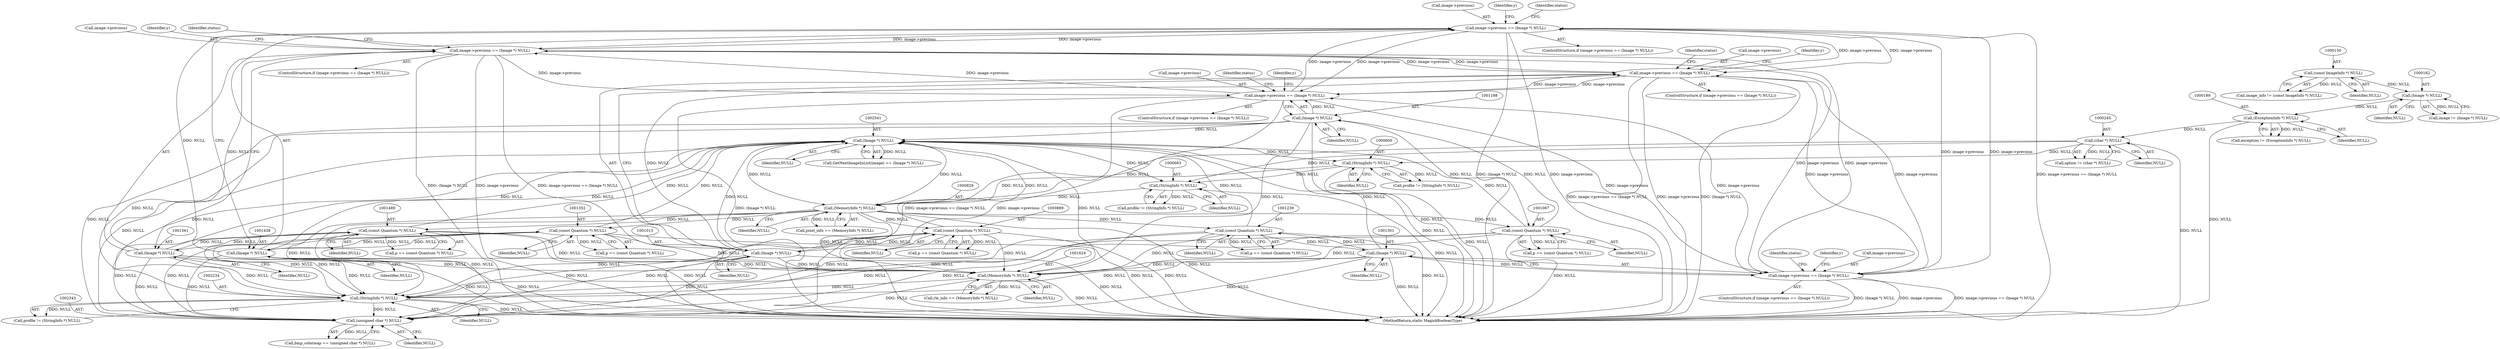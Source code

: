 digraph "0_ImageMagick_4cc6ec8a4197d4c008577127736bf7985d632323@pointer" {
"1001433" [label="(Call,image->previous == (Image *) NULL)"];
"1001556" [label="(Call,image->previous == (Image *) NULL)"];
"1001008" [label="(Call,image->previous == (Image *) NULL)"];
"1001183" [label="(Call,image->previous == (Image *) NULL)"];
"1001296" [label="(Call,image->previous == (Image *) NULL)"];
"1001433" [label="(Call,image->previous == (Image *) NULL)"];
"1001437" [label="(Call,(Image *) NULL)"];
"1001351" [label="(Call,(const Quantum *) NULL)"];
"1000828" [label="(Call,(MemoryInfo *) NULL)"];
"1002540" [label="(Call,(Image *) NULL)"];
"1002233" [label="(Call,(StringInfo *) NULL)"];
"1001187" [label="(Call,(Image *) NULL)"];
"1001066" [label="(Call,(const Quantum *) NULL)"];
"1001560" [label="(Call,(Image *) NULL)"];
"1001488" [label="(Call,(const Quantum *) NULL)"];
"1001012" [label="(Call,(Image *) NULL)"];
"1000888" [label="(Call,(const Quantum *) NULL)"];
"1001238" [label="(Call,(const Quantum *) NULL)"];
"1001300" [label="(Call,(Image *) NULL)"];
"1001623" [label="(Call,(MemoryInfo *) NULL)"];
"1002342" [label="(Call,(unsigned char *) NULL)"];
"1000662" [label="(Call,(StringInfo *) NULL)"];
"1000244" [label="(Call,(char *) NULL)"];
"1000188" [label="(Call,(ExceptionInfo *) NULL)"];
"1000161" [label="(Call,(Image *) NULL)"];
"1000149" [label="(Call,(const ImageInfo *) NULL)"];
"1000599" [label="(Call,(StringInfo *) NULL)"];
"1000830" [label="(Identifier,NULL)"];
"1002573" [label="(MethodReturn,static MagickBooleanType)"];
"1000660" [label="(Call,profile != (StringInfo *) NULL)"];
"1001349" [label="(Call,p == (const Quantum *) NULL)"];
"1000246" [label="(Identifier,NULL)"];
"1000597" [label="(Call,profile != (StringInfo *) NULL)"];
"1001488" [label="(Call,(const Quantum *) NULL)"];
"1001182" [label="(ControlStructure,if (image->previous == (Image *) NULL))"];
"1001017" [label="(Identifier,status)"];
"1001434" [label="(Call,image->previous)"];
"1002340" [label="(Call,bmp_colormap == (unsigned char *) NULL)"];
"1001335" [label="(Identifier,y)"];
"1002233" [label="(Call,(StringInfo *) NULL)"];
"1001621" [label="(Call,rle_info == (MemoryInfo *) NULL)"];
"1001192" [label="(Identifier,status)"];
"1001557" [label="(Call,image->previous)"];
"1001068" [label="(Identifier,NULL)"];
"1001064" [label="(Call,p == (const Quantum *) NULL)"];
"1001187" [label="(Call,(Image *) NULL)"];
"1000664" [label="(Identifier,NULL)"];
"1001189" [label="(Identifier,NULL)"];
"1001433" [label="(Call,image->previous == (Image *) NULL)"];
"1001472" [label="(Identifier,y)"];
"1001012" [label="(Call,(Image *) NULL)"];
"1001439" [label="(Identifier,NULL)"];
"1000151" [label="(Identifier,NULL)"];
"1000601" [label="(Identifier,NULL)"];
"1002542" [label="(Identifier,NULL)"];
"1000149" [label="(Call,(const ImageInfo *) NULL)"];
"1002537" [label="(Call,GetNextImageInList(image) == (Image *) NULL)"];
"1001490" [label="(Identifier,NULL)"];
"1001066" [label="(Call,(const Quantum *) NULL)"];
"1001238" [label="(Call,(const Quantum *) NULL)"];
"1001562" [label="(Identifier,NULL)"];
"1001353" [label="(Identifier,NULL)"];
"1001555" [label="(ControlStructure,if (image->previous == (Image *) NULL))"];
"1001236" [label="(Call,p == (const Quantum *) NULL)"];
"1001295" [label="(ControlStructure,if (image->previous == (Image *) NULL))"];
"1002344" [label="(Identifier,NULL)"];
"1000662" [label="(Call,(StringInfo *) NULL)"];
"1001432" [label="(ControlStructure,if (image->previous == (Image *) NULL))"];
"1000186" [label="(Call,exception != (ExceptionInfo *) NULL)"];
"1001008" [label="(Call,image->previous == (Image *) NULL)"];
"1001560" [label="(Call,(Image *) NULL)"];
"1001296" [label="(Call,image->previous == (Image *) NULL)"];
"1001050" [label="(Identifier,y)"];
"1002235" [label="(Identifier,NULL)"];
"1000890" [label="(Identifier,NULL)"];
"1001300" [label="(Call,(Image *) NULL)"];
"1001305" [label="(Identifier,status)"];
"1001556" [label="(Call,image->previous == (Image *) NULL)"];
"1001486" [label="(Call,p == (const Quantum *) NULL)"];
"1001240" [label="(Identifier,NULL)"];
"1000826" [label="(Call,pixel_info == (MemoryInfo *) NULL)"];
"1001442" [label="(Identifier,status)"];
"1002540" [label="(Call,(Image *) NULL)"];
"1000599" [label="(Call,(StringInfo *) NULL)"];
"1002342" [label="(Call,(unsigned char *) NULL)"];
"1000244" [label="(Call,(char *) NULL)"];
"1000159" [label="(Call,image != (Image *) NULL)"];
"1001184" [label="(Call,image->previous)"];
"1001623" [label="(Call,(MemoryInfo *) NULL)"];
"1001009" [label="(Call,image->previous)"];
"1000888" [label="(Call,(const Quantum *) NULL)"];
"1001625" [label="(Identifier,NULL)"];
"1000147" [label="(Call,image_info != (const ImageInfo *) NULL)"];
"1000242" [label="(Call,option != (char *) NULL)"];
"1001014" [label="(Identifier,NULL)"];
"1001222" [label="(Identifier,y)"];
"1001183" [label="(Call,image->previous == (Image *) NULL)"];
"1000190" [label="(Identifier,NULL)"];
"1001437" [label="(Call,(Image *) NULL)"];
"1001297" [label="(Call,image->previous)"];
"1001351" [label="(Call,(const Quantum *) NULL)"];
"1000886" [label="(Call,p == (const Quantum *) NULL)"];
"1000161" [label="(Call,(Image *) NULL)"];
"1000871" [label="(Identifier,y)"];
"1000163" [label="(Identifier,NULL)"];
"1001007" [label="(ControlStructure,if (image->previous == (Image *) NULL))"];
"1001302" [label="(Identifier,NULL)"];
"1001565" [label="(Identifier,status)"];
"1002231" [label="(Call,profile != (StringInfo *) NULL)"];
"1000188" [label="(Call,(ExceptionInfo *) NULL)"];
"1000828" [label="(Call,(MemoryInfo *) NULL)"];
"1001433" -> "1001432"  [label="AST: "];
"1001433" -> "1001437"  [label="CFG: "];
"1001434" -> "1001433"  [label="AST: "];
"1001437" -> "1001433"  [label="AST: "];
"1001442" -> "1001433"  [label="CFG: "];
"1001335" -> "1001433"  [label="CFG: "];
"1001433" -> "1002573"  [label="DDG: image->previous == (Image *) NULL"];
"1001433" -> "1002573"  [label="DDG: (Image *) NULL"];
"1001433" -> "1002573"  [label="DDG: image->previous"];
"1001433" -> "1001008"  [label="DDG: image->previous"];
"1001433" -> "1001183"  [label="DDG: image->previous"];
"1001433" -> "1001296"  [label="DDG: image->previous"];
"1001556" -> "1001433"  [label="DDG: image->previous"];
"1001008" -> "1001433"  [label="DDG: image->previous"];
"1001183" -> "1001433"  [label="DDG: image->previous"];
"1001296" -> "1001433"  [label="DDG: image->previous"];
"1001437" -> "1001433"  [label="DDG: NULL"];
"1001433" -> "1001556"  [label="DDG: image->previous"];
"1001556" -> "1001555"  [label="AST: "];
"1001556" -> "1001560"  [label="CFG: "];
"1001557" -> "1001556"  [label="AST: "];
"1001560" -> "1001556"  [label="AST: "];
"1001565" -> "1001556"  [label="CFG: "];
"1001472" -> "1001556"  [label="CFG: "];
"1001556" -> "1002573"  [label="DDG: image->previous"];
"1001556" -> "1002573"  [label="DDG: image->previous == (Image *) NULL"];
"1001556" -> "1002573"  [label="DDG: (Image *) NULL"];
"1001556" -> "1001008"  [label="DDG: image->previous"];
"1001556" -> "1001183"  [label="DDG: image->previous"];
"1001556" -> "1001296"  [label="DDG: image->previous"];
"1001008" -> "1001556"  [label="DDG: image->previous"];
"1001183" -> "1001556"  [label="DDG: image->previous"];
"1001296" -> "1001556"  [label="DDG: image->previous"];
"1001560" -> "1001556"  [label="DDG: NULL"];
"1001008" -> "1001007"  [label="AST: "];
"1001008" -> "1001012"  [label="CFG: "];
"1001009" -> "1001008"  [label="AST: "];
"1001012" -> "1001008"  [label="AST: "];
"1001017" -> "1001008"  [label="CFG: "];
"1000871" -> "1001008"  [label="CFG: "];
"1001008" -> "1002573"  [label="DDG: (Image *) NULL"];
"1001008" -> "1002573"  [label="DDG: image->previous == (Image *) NULL"];
"1001008" -> "1002573"  [label="DDG: image->previous"];
"1001183" -> "1001008"  [label="DDG: image->previous"];
"1001296" -> "1001008"  [label="DDG: image->previous"];
"1001012" -> "1001008"  [label="DDG: NULL"];
"1001008" -> "1001183"  [label="DDG: image->previous"];
"1001008" -> "1001296"  [label="DDG: image->previous"];
"1001183" -> "1001182"  [label="AST: "];
"1001183" -> "1001187"  [label="CFG: "];
"1001184" -> "1001183"  [label="AST: "];
"1001187" -> "1001183"  [label="AST: "];
"1001192" -> "1001183"  [label="CFG: "];
"1001050" -> "1001183"  [label="CFG: "];
"1001183" -> "1002573"  [label="DDG: image->previous"];
"1001183" -> "1002573"  [label="DDG: image->previous == (Image *) NULL"];
"1001183" -> "1002573"  [label="DDG: (Image *) NULL"];
"1001296" -> "1001183"  [label="DDG: image->previous"];
"1001187" -> "1001183"  [label="DDG: NULL"];
"1001183" -> "1001296"  [label="DDG: image->previous"];
"1001296" -> "1001295"  [label="AST: "];
"1001296" -> "1001300"  [label="CFG: "];
"1001297" -> "1001296"  [label="AST: "];
"1001300" -> "1001296"  [label="AST: "];
"1001305" -> "1001296"  [label="CFG: "];
"1001222" -> "1001296"  [label="CFG: "];
"1001296" -> "1002573"  [label="DDG: image->previous == (Image *) NULL"];
"1001296" -> "1002573"  [label="DDG: (Image *) NULL"];
"1001296" -> "1002573"  [label="DDG: image->previous"];
"1001300" -> "1001296"  [label="DDG: NULL"];
"1001437" -> "1001439"  [label="CFG: "];
"1001438" -> "1001437"  [label="AST: "];
"1001439" -> "1001437"  [label="AST: "];
"1001437" -> "1002573"  [label="DDG: NULL"];
"1001437" -> "1001351"  [label="DDG: NULL"];
"1001351" -> "1001437"  [label="DDG: NULL"];
"1001437" -> "1001623"  [label="DDG: NULL"];
"1001437" -> "1002233"  [label="DDG: NULL"];
"1001437" -> "1002342"  [label="DDG: NULL"];
"1001437" -> "1002540"  [label="DDG: NULL"];
"1001351" -> "1001349"  [label="AST: "];
"1001351" -> "1001353"  [label="CFG: "];
"1001352" -> "1001351"  [label="AST: "];
"1001353" -> "1001351"  [label="AST: "];
"1001349" -> "1001351"  [label="CFG: "];
"1001351" -> "1002573"  [label="DDG: NULL"];
"1001351" -> "1001349"  [label="DDG: NULL"];
"1000828" -> "1001351"  [label="DDG: NULL"];
"1001351" -> "1001623"  [label="DDG: NULL"];
"1001351" -> "1002233"  [label="DDG: NULL"];
"1001351" -> "1002342"  [label="DDG: NULL"];
"1001351" -> "1002540"  [label="DDG: NULL"];
"1000828" -> "1000826"  [label="AST: "];
"1000828" -> "1000830"  [label="CFG: "];
"1000829" -> "1000828"  [label="AST: "];
"1000830" -> "1000828"  [label="AST: "];
"1000826" -> "1000828"  [label="CFG: "];
"1000828" -> "1002573"  [label="DDG: NULL"];
"1000828" -> "1000826"  [label="DDG: NULL"];
"1002540" -> "1000828"  [label="DDG: NULL"];
"1000662" -> "1000828"  [label="DDG: NULL"];
"1000244" -> "1000828"  [label="DDG: NULL"];
"1000599" -> "1000828"  [label="DDG: NULL"];
"1000828" -> "1000888"  [label="DDG: NULL"];
"1000828" -> "1001066"  [label="DDG: NULL"];
"1000828" -> "1001238"  [label="DDG: NULL"];
"1000828" -> "1001488"  [label="DDG: NULL"];
"1000828" -> "1001623"  [label="DDG: NULL"];
"1000828" -> "1002233"  [label="DDG: NULL"];
"1000828" -> "1002342"  [label="DDG: NULL"];
"1000828" -> "1002540"  [label="DDG: NULL"];
"1002540" -> "1002537"  [label="AST: "];
"1002540" -> "1002542"  [label="CFG: "];
"1002541" -> "1002540"  [label="AST: "];
"1002542" -> "1002540"  [label="AST: "];
"1002537" -> "1002540"  [label="CFG: "];
"1002540" -> "1002573"  [label="DDG: NULL"];
"1002540" -> "1000599"  [label="DDG: NULL"];
"1002540" -> "1000662"  [label="DDG: NULL"];
"1002540" -> "1002537"  [label="DDG: NULL"];
"1002233" -> "1002540"  [label="DDG: NULL"];
"1001187" -> "1002540"  [label="DDG: NULL"];
"1001560" -> "1002540"  [label="DDG: NULL"];
"1001066" -> "1002540"  [label="DDG: NULL"];
"1001488" -> "1002540"  [label="DDG: NULL"];
"1001238" -> "1002540"  [label="DDG: NULL"];
"1001623" -> "1002540"  [label="DDG: NULL"];
"1000888" -> "1002540"  [label="DDG: NULL"];
"1001300" -> "1002540"  [label="DDG: NULL"];
"1002342" -> "1002540"  [label="DDG: NULL"];
"1001012" -> "1002540"  [label="DDG: NULL"];
"1002233" -> "1002231"  [label="AST: "];
"1002233" -> "1002235"  [label="CFG: "];
"1002234" -> "1002233"  [label="AST: "];
"1002235" -> "1002233"  [label="AST: "];
"1002231" -> "1002233"  [label="CFG: "];
"1002233" -> "1002573"  [label="DDG: NULL"];
"1002233" -> "1002231"  [label="DDG: NULL"];
"1001187" -> "1002233"  [label="DDG: NULL"];
"1001560" -> "1002233"  [label="DDG: NULL"];
"1001066" -> "1002233"  [label="DDG: NULL"];
"1001012" -> "1002233"  [label="DDG: NULL"];
"1001488" -> "1002233"  [label="DDG: NULL"];
"1001238" -> "1002233"  [label="DDG: NULL"];
"1001623" -> "1002233"  [label="DDG: NULL"];
"1000888" -> "1002233"  [label="DDG: NULL"];
"1001300" -> "1002233"  [label="DDG: NULL"];
"1002233" -> "1002342"  [label="DDG: NULL"];
"1001187" -> "1001189"  [label="CFG: "];
"1001188" -> "1001187"  [label="AST: "];
"1001189" -> "1001187"  [label="AST: "];
"1001187" -> "1002573"  [label="DDG: NULL"];
"1001187" -> "1001066"  [label="DDG: NULL"];
"1001066" -> "1001187"  [label="DDG: NULL"];
"1001187" -> "1001623"  [label="DDG: NULL"];
"1001187" -> "1002342"  [label="DDG: NULL"];
"1001066" -> "1001064"  [label="AST: "];
"1001066" -> "1001068"  [label="CFG: "];
"1001067" -> "1001066"  [label="AST: "];
"1001068" -> "1001066"  [label="AST: "];
"1001064" -> "1001066"  [label="CFG: "];
"1001066" -> "1002573"  [label="DDG: NULL"];
"1001066" -> "1001064"  [label="DDG: NULL"];
"1001066" -> "1001623"  [label="DDG: NULL"];
"1001066" -> "1002342"  [label="DDG: NULL"];
"1001560" -> "1001562"  [label="CFG: "];
"1001561" -> "1001560"  [label="AST: "];
"1001562" -> "1001560"  [label="AST: "];
"1001560" -> "1002573"  [label="DDG: NULL"];
"1001560" -> "1001488"  [label="DDG: NULL"];
"1001488" -> "1001560"  [label="DDG: NULL"];
"1001560" -> "1001623"  [label="DDG: NULL"];
"1001560" -> "1002342"  [label="DDG: NULL"];
"1001488" -> "1001486"  [label="AST: "];
"1001488" -> "1001490"  [label="CFG: "];
"1001489" -> "1001488"  [label="AST: "];
"1001490" -> "1001488"  [label="AST: "];
"1001486" -> "1001488"  [label="CFG: "];
"1001488" -> "1002573"  [label="DDG: NULL"];
"1001488" -> "1001486"  [label="DDG: NULL"];
"1001488" -> "1001623"  [label="DDG: NULL"];
"1001488" -> "1002342"  [label="DDG: NULL"];
"1001012" -> "1001014"  [label="CFG: "];
"1001013" -> "1001012"  [label="AST: "];
"1001014" -> "1001012"  [label="AST: "];
"1001012" -> "1002573"  [label="DDG: NULL"];
"1001012" -> "1000888"  [label="DDG: NULL"];
"1000888" -> "1001012"  [label="DDG: NULL"];
"1001012" -> "1001623"  [label="DDG: NULL"];
"1001012" -> "1002342"  [label="DDG: NULL"];
"1000888" -> "1000886"  [label="AST: "];
"1000888" -> "1000890"  [label="CFG: "];
"1000889" -> "1000888"  [label="AST: "];
"1000890" -> "1000888"  [label="AST: "];
"1000886" -> "1000888"  [label="CFG: "];
"1000888" -> "1002573"  [label="DDG: NULL"];
"1000888" -> "1000886"  [label="DDG: NULL"];
"1000888" -> "1001623"  [label="DDG: NULL"];
"1000888" -> "1002342"  [label="DDG: NULL"];
"1001238" -> "1001236"  [label="AST: "];
"1001238" -> "1001240"  [label="CFG: "];
"1001239" -> "1001238"  [label="AST: "];
"1001240" -> "1001238"  [label="AST: "];
"1001236" -> "1001238"  [label="CFG: "];
"1001238" -> "1002573"  [label="DDG: NULL"];
"1001238" -> "1001236"  [label="DDG: NULL"];
"1001300" -> "1001238"  [label="DDG: NULL"];
"1001238" -> "1001300"  [label="DDG: NULL"];
"1001238" -> "1001623"  [label="DDG: NULL"];
"1001238" -> "1002342"  [label="DDG: NULL"];
"1001300" -> "1001302"  [label="CFG: "];
"1001301" -> "1001300"  [label="AST: "];
"1001302" -> "1001300"  [label="AST: "];
"1001300" -> "1002573"  [label="DDG: NULL"];
"1001300" -> "1001623"  [label="DDG: NULL"];
"1001300" -> "1002342"  [label="DDG: NULL"];
"1001623" -> "1001621"  [label="AST: "];
"1001623" -> "1001625"  [label="CFG: "];
"1001624" -> "1001623"  [label="AST: "];
"1001625" -> "1001623"  [label="AST: "];
"1001621" -> "1001623"  [label="CFG: "];
"1001623" -> "1002573"  [label="DDG: NULL"];
"1001623" -> "1001621"  [label="DDG: NULL"];
"1001623" -> "1002342"  [label="DDG: NULL"];
"1002342" -> "1002340"  [label="AST: "];
"1002342" -> "1002344"  [label="CFG: "];
"1002343" -> "1002342"  [label="AST: "];
"1002344" -> "1002342"  [label="AST: "];
"1002340" -> "1002342"  [label="CFG: "];
"1002342" -> "1002340"  [label="DDG: NULL"];
"1000662" -> "1000660"  [label="AST: "];
"1000662" -> "1000664"  [label="CFG: "];
"1000663" -> "1000662"  [label="AST: "];
"1000664" -> "1000662"  [label="AST: "];
"1000660" -> "1000662"  [label="CFG: "];
"1000662" -> "1002573"  [label="DDG: NULL"];
"1000662" -> "1000660"  [label="DDG: NULL"];
"1000244" -> "1000662"  [label="DDG: NULL"];
"1000599" -> "1000662"  [label="DDG: NULL"];
"1000244" -> "1000242"  [label="AST: "];
"1000244" -> "1000246"  [label="CFG: "];
"1000245" -> "1000244"  [label="AST: "];
"1000246" -> "1000244"  [label="AST: "];
"1000242" -> "1000244"  [label="CFG: "];
"1000244" -> "1002573"  [label="DDG: NULL"];
"1000244" -> "1000242"  [label="DDG: NULL"];
"1000188" -> "1000244"  [label="DDG: NULL"];
"1000244" -> "1000599"  [label="DDG: NULL"];
"1000188" -> "1000186"  [label="AST: "];
"1000188" -> "1000190"  [label="CFG: "];
"1000189" -> "1000188"  [label="AST: "];
"1000190" -> "1000188"  [label="AST: "];
"1000186" -> "1000188"  [label="CFG: "];
"1000188" -> "1002573"  [label="DDG: NULL"];
"1000188" -> "1000186"  [label="DDG: NULL"];
"1000161" -> "1000188"  [label="DDG: NULL"];
"1000161" -> "1000159"  [label="AST: "];
"1000161" -> "1000163"  [label="CFG: "];
"1000162" -> "1000161"  [label="AST: "];
"1000163" -> "1000161"  [label="AST: "];
"1000159" -> "1000161"  [label="CFG: "];
"1000161" -> "1000159"  [label="DDG: NULL"];
"1000149" -> "1000161"  [label="DDG: NULL"];
"1000149" -> "1000147"  [label="AST: "];
"1000149" -> "1000151"  [label="CFG: "];
"1000150" -> "1000149"  [label="AST: "];
"1000151" -> "1000149"  [label="AST: "];
"1000147" -> "1000149"  [label="CFG: "];
"1000149" -> "1000147"  [label="DDG: NULL"];
"1000599" -> "1000597"  [label="AST: "];
"1000599" -> "1000601"  [label="CFG: "];
"1000600" -> "1000599"  [label="AST: "];
"1000601" -> "1000599"  [label="AST: "];
"1000597" -> "1000599"  [label="CFG: "];
"1000599" -> "1002573"  [label="DDG: NULL"];
"1000599" -> "1000597"  [label="DDG: NULL"];
}
